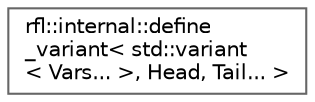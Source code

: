 digraph "类继承关系图"
{
 // LATEX_PDF_SIZE
  bgcolor="transparent";
  edge [fontname=Helvetica,fontsize=10,labelfontname=Helvetica,labelfontsize=10];
  node [fontname=Helvetica,fontsize=10,shape=box,height=0.2,width=0.4];
  rankdir="LR";
  Node0 [id="Node000000",label="rfl::internal::define\l_variant\< std::variant\l\< Vars... \>, Head, Tail... \>",height=0.2,width=0.4,color="grey40", fillcolor="white", style="filled",URL="$structrfl_1_1internal_1_1define__variant_3_01std_1_1variant_3_01_vars_8_8_8_01_4_00_01_head_00_01_tail_8_8_8_01_4.html",tooltip="Recursive case - variant plus other type."];
}
